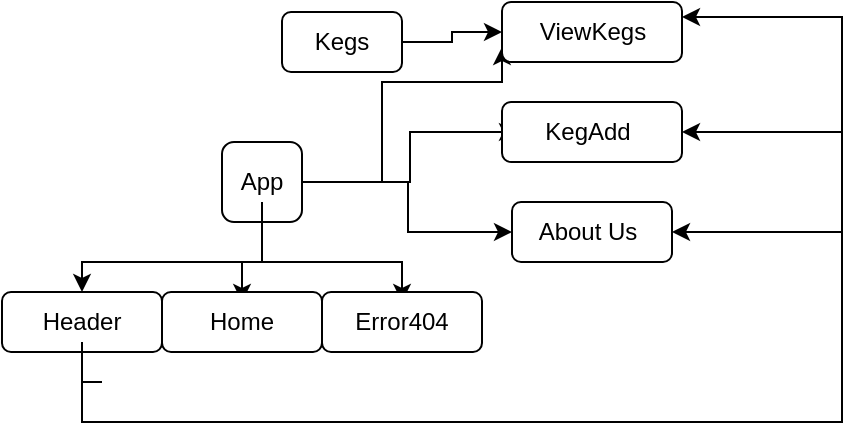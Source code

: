 <mxfile version="12.7.0" type="device"><diagram id="3xhKQtkZPmWufeKcNQ04" name="Page-1"><mxGraphModel dx="493" dy="802" grid="1" gridSize="10" guides="1" tooltips="1" connect="1" arrows="1" fold="1" page="1" pageScale="1" pageWidth="850" pageHeight="1100" math="0" shadow="0"><root><mxCell id="0"/><mxCell id="1" parent="0"/><mxCell id="t7BZj45_V2b1kA7fnZfv-19" style="edgeStyle=orthogonalEdgeStyle;rounded=0;orthogonalLoop=1;jettySize=auto;html=1;exitX=0.5;exitY=1;exitDx=0;exitDy=0;entryX=0.5;entryY=0;entryDx=0;entryDy=0;" edge="1" parent="1" source="t7BZj45_V2b1kA7fnZfv-1" target="t7BZj45_V2b1kA7fnZfv-4"><mxGeometry relative="1" as="geometry"><Array as="points"><mxPoint x="140" y="140"/><mxPoint x="130" y="140"/></Array></mxGeometry></mxCell><mxCell id="t7BZj45_V2b1kA7fnZfv-23" style="edgeStyle=orthogonalEdgeStyle;rounded=0;orthogonalLoop=1;jettySize=auto;html=1;exitX=0.75;exitY=1;exitDx=0;exitDy=0;entryX=0.5;entryY=0;entryDx=0;entryDy=0;" edge="1" parent="1" source="t7BZj45_V2b1kA7fnZfv-1" target="t7BZj45_V2b1kA7fnZfv-8"><mxGeometry relative="1" as="geometry"><Array as="points"><mxPoint x="140" y="120"/><mxPoint x="140" y="140"/><mxPoint x="210" y="140"/></Array></mxGeometry></mxCell><mxCell id="t7BZj45_V2b1kA7fnZfv-1" value="" style="rounded=1;whiteSpace=wrap;html=1;" vertex="1" parent="1"><mxGeometry x="120" y="80" width="40" height="40" as="geometry"/></mxCell><mxCell id="t7BZj45_V2b1kA7fnZfv-20" style="edgeStyle=orthogonalEdgeStyle;rounded=0;orthogonalLoop=1;jettySize=auto;html=1;entryX=0.5;entryY=0;entryDx=0;entryDy=0;" edge="1" parent="1" source="t7BZj45_V2b1kA7fnZfv-2" target="t7BZj45_V2b1kA7fnZfv-5"><mxGeometry relative="1" as="geometry"><Array as="points"><mxPoint x="140" y="140"/><mxPoint x="50" y="140"/></Array></mxGeometry></mxCell><mxCell id="t7BZj45_V2b1kA7fnZfv-32" style="edgeStyle=orthogonalEdgeStyle;rounded=0;orthogonalLoop=1;jettySize=auto;html=1;exitX=1;exitY=0.5;exitDx=0;exitDy=0;entryX=0;entryY=0.75;entryDx=0;entryDy=0;" edge="1" parent="1" source="t7BZj45_V2b1kA7fnZfv-2" target="t7BZj45_V2b1kA7fnZfv-13"><mxGeometry relative="1" as="geometry"><mxPoint x="240" y="40" as="targetPoint"/><Array as="points"><mxPoint x="200" y="100"/><mxPoint x="200" y="50"/><mxPoint x="260" y="50"/></Array></mxGeometry></mxCell><mxCell id="t7BZj45_V2b1kA7fnZfv-33" style="edgeStyle=orthogonalEdgeStyle;rounded=0;orthogonalLoop=1;jettySize=auto;html=1;exitX=1;exitY=0.25;exitDx=0;exitDy=0;entryX=0;entryY=0.5;entryDx=0;entryDy=0;" edge="1" parent="1" source="t7BZj45_V2b1kA7fnZfv-2" target="t7BZj45_V2b1kA7fnZfv-12"><mxGeometry relative="1" as="geometry"><Array as="points"><mxPoint x="160" y="100"/><mxPoint x="214" y="100"/><mxPoint x="214" y="75"/></Array></mxGeometry></mxCell><mxCell id="t7BZj45_V2b1kA7fnZfv-34" style="edgeStyle=orthogonalEdgeStyle;rounded=0;orthogonalLoop=1;jettySize=auto;html=1;exitX=1;exitY=0.75;exitDx=0;exitDy=0;entryX=0;entryY=0.5;entryDx=0;entryDy=0;" edge="1" parent="1" source="t7BZj45_V2b1kA7fnZfv-2" target="t7BZj45_V2b1kA7fnZfv-9"><mxGeometry relative="1" as="geometry"><Array as="points"><mxPoint x="160" y="100"/><mxPoint x="213" y="100"/><mxPoint x="213" y="125"/></Array></mxGeometry></mxCell><mxCell id="t7BZj45_V2b1kA7fnZfv-2" value="App" style="text;html=1;strokeColor=none;fillColor=none;align=center;verticalAlign=middle;whiteSpace=wrap;rounded=0;" vertex="1" parent="1"><mxGeometry x="120" y="90" width="40" height="20" as="geometry"/></mxCell><mxCell id="t7BZj45_V2b1kA7fnZfv-3" value="" style="rounded=1;whiteSpace=wrap;html=1;" vertex="1" parent="1"><mxGeometry x="90" y="155" width="80" height="30" as="geometry"/></mxCell><mxCell id="t7BZj45_V2b1kA7fnZfv-4" value="Home" style="text;html=1;strokeColor=none;fillColor=none;align=center;verticalAlign=middle;whiteSpace=wrap;rounded=0;" vertex="1" parent="1"><mxGeometry x="110" y="160" width="40" height="20" as="geometry"/></mxCell><mxCell id="t7BZj45_V2b1kA7fnZfv-5" value="" style="rounded=1;whiteSpace=wrap;html=1;" vertex="1" parent="1"><mxGeometry x="10" y="155" width="80" height="30" as="geometry"/></mxCell><mxCell id="t7BZj45_V2b1kA7fnZfv-35" style="edgeStyle=orthogonalEdgeStyle;rounded=0;orthogonalLoop=1;jettySize=auto;html=1;exitX=0.5;exitY=1;exitDx=0;exitDy=0;entryX=1;entryY=0.25;entryDx=0;entryDy=0;" edge="1" parent="1" source="t7BZj45_V2b1kA7fnZfv-6" target="t7BZj45_V2b1kA7fnZfv-13"><mxGeometry relative="1" as="geometry"><mxPoint x="460" y="60" as="targetPoint"/><Array as="points"><mxPoint x="50" y="220"/><mxPoint x="430" y="220"/><mxPoint x="430" y="18"/></Array></mxGeometry></mxCell><mxCell id="t7BZj45_V2b1kA7fnZfv-6" value="Header" style="text;html=1;strokeColor=none;fillColor=none;align=center;verticalAlign=middle;whiteSpace=wrap;rounded=0;" vertex="1" parent="1"><mxGeometry x="30" y="160" width="40" height="20" as="geometry"/></mxCell><mxCell id="t7BZj45_V2b1kA7fnZfv-7" value="" style="rounded=1;whiteSpace=wrap;html=1;" vertex="1" parent="1"><mxGeometry x="170" y="155" width="80" height="30" as="geometry"/></mxCell><mxCell id="t7BZj45_V2b1kA7fnZfv-8" value="Error404" style="text;html=1;strokeColor=none;fillColor=none;align=center;verticalAlign=middle;whiteSpace=wrap;rounded=0;" vertex="1" parent="1"><mxGeometry x="190" y="160" width="40" height="20" as="geometry"/></mxCell><mxCell id="t7BZj45_V2b1kA7fnZfv-9" value="" style="rounded=1;whiteSpace=wrap;html=1;" vertex="1" parent="1"><mxGeometry x="265" y="110" width="80" height="30" as="geometry"/></mxCell><mxCell id="t7BZj45_V2b1kA7fnZfv-10" value="About Us" style="text;html=1;strokeColor=none;fillColor=none;align=center;verticalAlign=middle;whiteSpace=wrap;rounded=0;" vertex="1" parent="1"><mxGeometry x="272.5" y="115" width="60" height="20" as="geometry"/></mxCell><mxCell id="t7BZj45_V2b1kA7fnZfv-11" value="" style="rounded=1;whiteSpace=wrap;html=1;" vertex="1" parent="1"><mxGeometry x="260" y="60" width="90" height="30" as="geometry"/></mxCell><mxCell id="t7BZj45_V2b1kA7fnZfv-12" value="KegAdd" style="text;html=1;strokeColor=none;fillColor=none;align=center;verticalAlign=middle;whiteSpace=wrap;rounded=0;" vertex="1" parent="1"><mxGeometry x="267.5" y="65" width="70" height="20" as="geometry"/></mxCell><mxCell id="t7BZj45_V2b1kA7fnZfv-13" value="" style="rounded=1;whiteSpace=wrap;html=1;" vertex="1" parent="1"><mxGeometry x="260" y="10" width="90" height="30" as="geometry"/></mxCell><mxCell id="t7BZj45_V2b1kA7fnZfv-14" value="ViewKegs" style="text;html=1;strokeColor=none;fillColor=none;align=center;verticalAlign=middle;whiteSpace=wrap;rounded=0;" vertex="1" parent="1"><mxGeometry x="272.5" y="15" width="65" height="20" as="geometry"/></mxCell><mxCell id="t7BZj45_V2b1kA7fnZfv-31" style="edgeStyle=orthogonalEdgeStyle;rounded=0;orthogonalLoop=1;jettySize=auto;html=1;exitX=1;exitY=0.5;exitDx=0;exitDy=0;entryX=0;entryY=0.5;entryDx=0;entryDy=0;" edge="1" parent="1" source="t7BZj45_V2b1kA7fnZfv-27" target="t7BZj45_V2b1kA7fnZfv-13"><mxGeometry relative="1" as="geometry"/></mxCell><mxCell id="t7BZj45_V2b1kA7fnZfv-27" value="" style="rounded=1;whiteSpace=wrap;html=1;" vertex="1" parent="1"><mxGeometry x="150" y="15" width="60" height="30" as="geometry"/></mxCell><mxCell id="t7BZj45_V2b1kA7fnZfv-30" value="Kegs" style="text;html=1;strokeColor=none;fillColor=none;align=center;verticalAlign=middle;whiteSpace=wrap;rounded=0;" vertex="1" parent="1"><mxGeometry x="160" y="20" width="40" height="20" as="geometry"/></mxCell><mxCell id="t7BZj45_V2b1kA7fnZfv-36" style="edgeStyle=orthogonalEdgeStyle;rounded=0;orthogonalLoop=1;jettySize=auto;html=1;entryX=1;entryY=0.5;entryDx=0;entryDy=0;" edge="1" parent="1" target="t7BZj45_V2b1kA7fnZfv-11"><mxGeometry relative="1" as="geometry"><mxPoint x="360" y="27.5" as="targetPoint"/><mxPoint x="50" y="190" as="sourcePoint"/><Array as="points"><mxPoint x="50" y="220"/><mxPoint x="430" y="220"/><mxPoint x="430" y="75"/></Array></mxGeometry></mxCell><mxCell id="t7BZj45_V2b1kA7fnZfv-37" style="edgeStyle=orthogonalEdgeStyle;rounded=0;orthogonalLoop=1;jettySize=auto;html=1;entryX=1;entryY=0.5;entryDx=0;entryDy=0;" edge="1" parent="1" target="t7BZj45_V2b1kA7fnZfv-9"><mxGeometry relative="1" as="geometry"><mxPoint x="360" y="85" as="targetPoint"/><mxPoint x="60" y="200" as="sourcePoint"/><Array as="points"><mxPoint x="50" y="200"/><mxPoint x="50" y="220"/><mxPoint x="430" y="220"/><mxPoint x="430" y="125"/></Array></mxGeometry></mxCell></root></mxGraphModel></diagram></mxfile>
